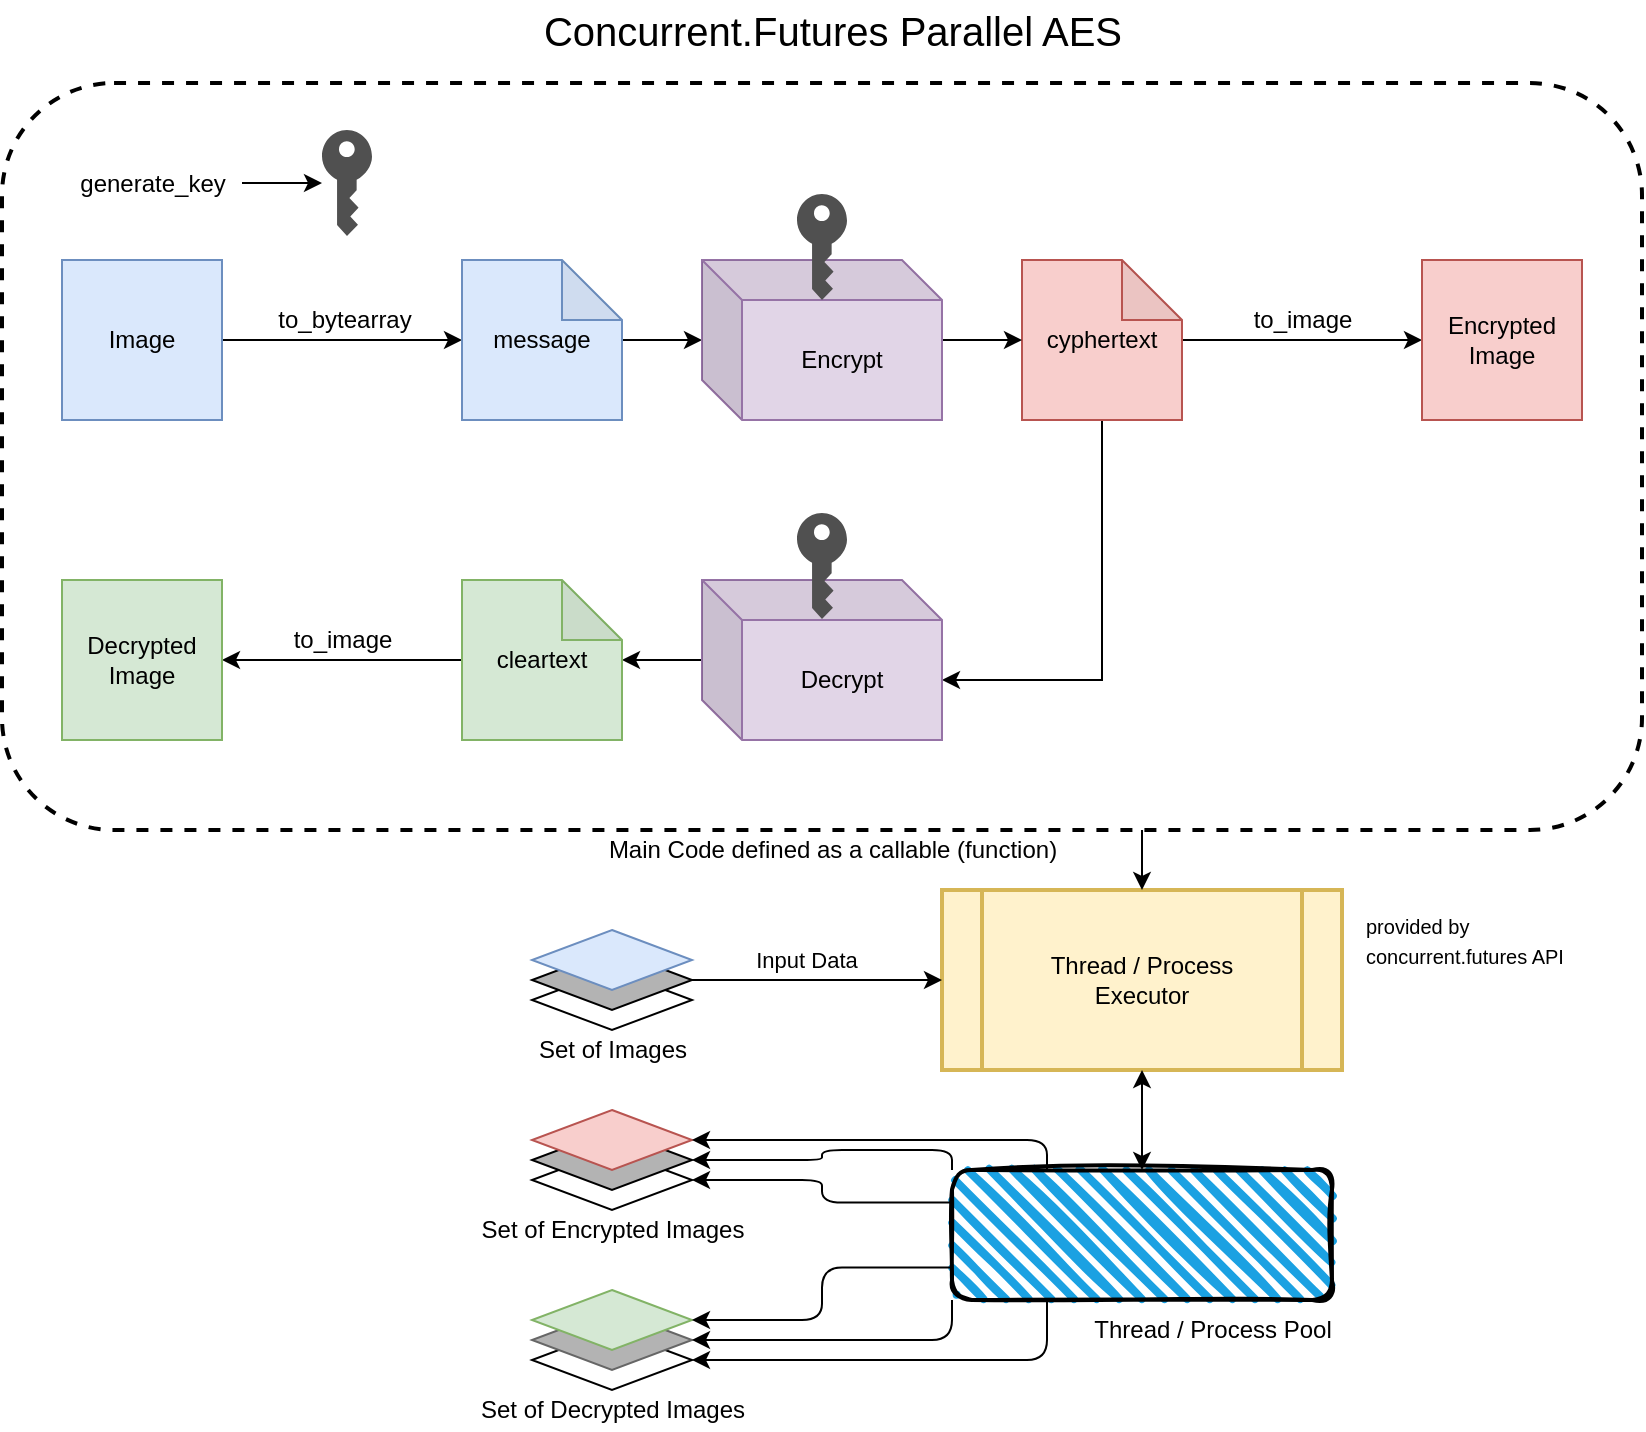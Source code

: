<mxfile version="13.7.9" type="device"><diagram id="JmxUM3bZw_PBMhff6s8-" name="Page-1"><mxGraphModel dx="1106" dy="852" grid="1" gridSize="10" guides="1" tooltips="1" connect="1" arrows="1" fold="1" page="1" pageScale="1" pageWidth="850" pageHeight="1100" math="0" shadow="0"><root><mxCell id="0"/><mxCell id="1" parent="0"/><mxCell id="Xk05J5NtcjNGEMalGmHU-5" value="" style="edgeStyle=orthogonalEdgeStyle;rounded=0;orthogonalLoop=1;jettySize=auto;html=1;" parent="1" source="Xk05J5NtcjNGEMalGmHU-1" target="Xk05J5NtcjNGEMalGmHU-4" edge="1"><mxGeometry relative="1" as="geometry"/></mxCell><mxCell id="Xk05J5NtcjNGEMalGmHU-15" value="to_bytearray" style="edgeLabel;html=1;align=center;verticalAlign=middle;resizable=0;points=[];fontSize=12;" parent="Xk05J5NtcjNGEMalGmHU-5" vertex="1" connectable="0"><mxGeometry x="0.025" relative="1" as="geometry"><mxPoint x="-1" y="-10" as="offset"/></mxGeometry></mxCell><mxCell id="Xk05J5NtcjNGEMalGmHU-1" value="Image" style="whiteSpace=wrap;html=1;aspect=fixed;fillColor=#dae8fc;strokeColor=#6c8ebf;" parent="1" vertex="1"><mxGeometry x="40" y="155" width="80" height="80" as="geometry"/></mxCell><mxCell id="Xk05J5NtcjNGEMalGmHU-21" value="" style="edgeStyle=orthogonalEdgeStyle;rounded=0;orthogonalLoop=1;jettySize=auto;html=1;fontSize=12;" parent="1" source="Xk05J5NtcjNGEMalGmHU-4" target="Xk05J5NtcjNGEMalGmHU-20" edge="1"><mxGeometry relative="1" as="geometry"/></mxCell><mxCell id="Xk05J5NtcjNGEMalGmHU-4" value="message" style="shape=note;whiteSpace=wrap;html=1;backgroundOutline=1;darkOpacity=0.05;fillColor=#dae8fc;strokeColor=#6c8ebf;" parent="1" vertex="1"><mxGeometry x="240" y="155" width="80" height="80" as="geometry"/></mxCell><mxCell id="Xk05J5NtcjNGEMalGmHU-6" value="" style="pointerEvents=1;shadow=0;dashed=0;html=1;strokeColor=none;fillColor=#505050;labelPosition=center;verticalLabelPosition=bottom;verticalAlign=top;outlineConnect=0;align=center;shape=mxgraph.office.security.key_permissions;" parent="1" vertex="1"><mxGeometry x="170" y="90" width="25" height="53" as="geometry"/></mxCell><mxCell id="Xk05J5NtcjNGEMalGmHU-9" value="" style="edgeStyle=orthogonalEdgeStyle;rounded=0;orthogonalLoop=1;jettySize=auto;html=1;" parent="1" source="Xk05J5NtcjNGEMalGmHU-7" target="Xk05J5NtcjNGEMalGmHU-6" edge="1"><mxGeometry relative="1" as="geometry"/></mxCell><mxCell id="Xk05J5NtcjNGEMalGmHU-7" value="generate_key" style="text;html=1;align=center;verticalAlign=middle;resizable=0;points=[];autosize=1;" parent="1" vertex="1"><mxGeometry x="40" y="106.5" width="90" height="20" as="geometry"/></mxCell><mxCell id="Xk05J5NtcjNGEMalGmHU-17" value="" style="edgeStyle=orthogonalEdgeStyle;rounded=0;orthogonalLoop=1;jettySize=auto;html=1;fontSize=12;" parent="1" source="Xk05J5NtcjNGEMalGmHU-13" target="Xk05J5NtcjNGEMalGmHU-16" edge="1"><mxGeometry relative="1" as="geometry"/></mxCell><mxCell id="Xk05J5NtcjNGEMalGmHU-28" style="edgeStyle=orthogonalEdgeStyle;rounded=0;orthogonalLoop=1;jettySize=auto;html=1;exitX=0.5;exitY=1;exitDx=0;exitDy=0;exitPerimeter=0;entryX=0;entryY=0;entryDx=120;entryDy=50;entryPerimeter=0;fontSize=12;" parent="1" source="Xk05J5NtcjNGEMalGmHU-13" target="Xk05J5NtcjNGEMalGmHU-27" edge="1"><mxGeometry relative="1" as="geometry"/></mxCell><mxCell id="Xk05J5NtcjNGEMalGmHU-13" value="cyphertext" style="shape=note;whiteSpace=wrap;html=1;backgroundOutline=1;darkOpacity=0.05;fontSize=12;fillColor=#f8cecc;strokeColor=#b85450;" parent="1" vertex="1"><mxGeometry x="520" y="155" width="80" height="80" as="geometry"/></mxCell><mxCell id="Xk05J5NtcjNGEMalGmHU-16" value="Encrypted&lt;br&gt;Image" style="whiteSpace=wrap;html=1;aspect=fixed;fontSize=12;fillColor=#f8cecc;strokeColor=#b85450;" parent="1" vertex="1"><mxGeometry x="720" y="155" width="80" height="80" as="geometry"/></mxCell><mxCell id="Xk05J5NtcjNGEMalGmHU-18" value="to_image" style="text;html=1;align=center;verticalAlign=middle;resizable=0;points=[];autosize=1;fontSize=12;" parent="1" vertex="1"><mxGeometry x="630" y="175" width="60" height="20" as="geometry"/></mxCell><mxCell id="Xk05J5NtcjNGEMalGmHU-22" value="" style="edgeStyle=orthogonalEdgeStyle;rounded=0;orthogonalLoop=1;jettySize=auto;html=1;fontSize=12;" parent="1" source="Xk05J5NtcjNGEMalGmHU-20" target="Xk05J5NtcjNGEMalGmHU-13" edge="1"><mxGeometry relative="1" as="geometry"/></mxCell><mxCell id="Xk05J5NtcjNGEMalGmHU-20" value="Encrypt" style="shape=cube;whiteSpace=wrap;html=1;boundedLbl=1;backgroundOutline=1;darkOpacity=0.05;darkOpacity2=0.1;fontSize=12;fillColor=#e1d5e7;strokeColor=#9673a6;" parent="1" vertex="1"><mxGeometry x="360" y="155" width="120" height="80" as="geometry"/></mxCell><mxCell id="Xk05J5NtcjNGEMalGmHU-31" value="" style="edgeStyle=orthogonalEdgeStyle;rounded=0;orthogonalLoop=1;jettySize=auto;html=1;fontSize=12;" parent="1" source="Xk05J5NtcjNGEMalGmHU-27" target="Xk05J5NtcjNGEMalGmHU-30" edge="1"><mxGeometry relative="1" as="geometry"/></mxCell><mxCell id="Xk05J5NtcjNGEMalGmHU-27" value="Decrypt" style="shape=cube;whiteSpace=wrap;html=1;boundedLbl=1;backgroundOutline=1;darkOpacity=0.05;darkOpacity2=0.1;fontSize=12;fillColor=#e1d5e7;strokeColor=#9673a6;" parent="1" vertex="1"><mxGeometry x="360" y="315" width="120" height="80" as="geometry"/></mxCell><mxCell id="Xk05J5NtcjNGEMalGmHU-33" value="" style="edgeStyle=orthogonalEdgeStyle;rounded=0;orthogonalLoop=1;jettySize=auto;html=1;fontSize=12;" parent="1" source="Xk05J5NtcjNGEMalGmHU-30" target="Xk05J5NtcjNGEMalGmHU-32" edge="1"><mxGeometry relative="1" as="geometry"/></mxCell><mxCell id="Xk05J5NtcjNGEMalGmHU-34" value="to_image" style="edgeLabel;html=1;align=center;verticalAlign=middle;resizable=0;points=[];fontSize=12;" parent="Xk05J5NtcjNGEMalGmHU-33" vertex="1" connectable="0"><mxGeometry x="-0.061" y="1" relative="1" as="geometry"><mxPoint x="-3.5" y="-11" as="offset"/></mxGeometry></mxCell><mxCell id="Xk05J5NtcjNGEMalGmHU-30" value="cleartext" style="shape=note;whiteSpace=wrap;html=1;backgroundOutline=1;darkOpacity=0.05;fillColor=#d5e8d4;strokeColor=#82b366;" parent="1" vertex="1"><mxGeometry x="240" y="315" width="80" height="80" as="geometry"/></mxCell><mxCell id="Xk05J5NtcjNGEMalGmHU-32" value="Decrypted Image" style="whiteSpace=wrap;html=1;aspect=fixed;fillColor=#d5e8d4;strokeColor=#82b366;" parent="1" vertex="1"><mxGeometry x="40" y="315" width="80" height="80" as="geometry"/></mxCell><mxCell id="Xk05J5NtcjNGEMalGmHU-35" value="Concurrent.Futures Parallel AES" style="text;html=1;align=center;verticalAlign=middle;resizable=0;points=[];autosize=1;fontSize=20;" parent="1" vertex="1"><mxGeometry x="275" y="25" width="300" height="30" as="geometry"/></mxCell><mxCell id="Xk05J5NtcjNGEMalGmHU-39" value="" style="pointerEvents=1;shadow=0;dashed=0;html=1;strokeColor=none;fillColor=#505050;labelPosition=center;verticalLabelPosition=bottom;verticalAlign=top;outlineConnect=0;align=center;shape=mxgraph.office.security.key_permissions;" parent="1" vertex="1"><mxGeometry x="407.5" y="122" width="25" height="53" as="geometry"/></mxCell><mxCell id="Xk05J5NtcjNGEMalGmHU-40" value="" style="pointerEvents=1;shadow=0;dashed=0;html=1;strokeColor=none;fillColor=#505050;labelPosition=center;verticalLabelPosition=bottom;verticalAlign=top;outlineConnect=0;align=center;shape=mxgraph.office.security.key_permissions;" parent="1" vertex="1"><mxGeometry x="407.5" y="281.5" width="25" height="53" as="geometry"/></mxCell><mxCell id="gBEPJGClyVgeNjWtlVU_-1" value="" style="rounded=1;whiteSpace=wrap;html=1;fillColor=none;dashed=1;strokeWidth=2;" vertex="1" parent="1"><mxGeometry x="10" y="66.5" width="820" height="373.5" as="geometry"/></mxCell><mxCell id="gBEPJGClyVgeNjWtlVU_-15" value="" style="rhombus;whiteSpace=wrap;html=1;fillColor=#ffffff;" vertex="1" parent="1"><mxGeometry x="275" y="510" width="80" height="30" as="geometry"/></mxCell><mxCell id="gBEPJGClyVgeNjWtlVU_-18" value="" style="rhombus;whiteSpace=wrap;html=1;fillColor=#B3B3B3;" vertex="1" parent="1"><mxGeometry x="275" y="500" width="80" height="30" as="geometry"/></mxCell><mxCell id="gBEPJGClyVgeNjWtlVU_-20" value="" style="rhombus;whiteSpace=wrap;html=1;fillColor=#dae8fc;strokeColor=#6c8ebf;" vertex="1" parent="1"><mxGeometry x="275" y="490" width="80" height="30" as="geometry"/></mxCell><mxCell id="gBEPJGClyVgeNjWtlVU_-21" value="" style="rounded=1;whiteSpace=wrap;html=1;strokeWidth=2;fillWeight=4;hachureGap=8;hachureAngle=45;fillColor=#1ba1e2;sketch=1;" vertex="1" parent="1"><mxGeometry x="485" y="610" width="190" height="65" as="geometry"/></mxCell><mxCell id="gBEPJGClyVgeNjWtlVU_-22" value="Thread / Process Pool" style="text;html=1;align=center;verticalAlign=middle;resizable=0;points=[];autosize=1;" vertex="1" parent="1"><mxGeometry x="550" y="680" width="130" height="20" as="geometry"/></mxCell><mxCell id="gBEPJGClyVgeNjWtlVU_-23" value="Set of Images" style="text;html=1;align=center;verticalAlign=middle;resizable=0;points=[];autosize=1;" vertex="1" parent="1"><mxGeometry x="270" y="540" width="90" height="20" as="geometry"/></mxCell><mxCell id="gBEPJGClyVgeNjWtlVU_-24" value="Main Code defined as a callable (function)" style="text;html=1;align=center;verticalAlign=middle;resizable=0;points=[];autosize=1;" vertex="1" parent="1"><mxGeometry x="305" y="440" width="240" height="20" as="geometry"/></mxCell><mxCell id="gBEPJGClyVgeNjWtlVU_-27" value="Thread / Process&lt;br&gt;Executor" style="shape=process;whiteSpace=wrap;html=1;backgroundOutline=1;strokeWidth=2;fillColor=#fff2cc;strokeColor=#d6b656;" vertex="1" parent="1"><mxGeometry x="480" y="470" width="200" height="90" as="geometry"/></mxCell><mxCell id="gBEPJGClyVgeNjWtlVU_-28" value="&lt;font style=&quot;font-size: 10px&quot;&gt;provided by&lt;br&gt;concurrent.futures API&lt;/font&gt;" style="text;html=1;align=left;verticalAlign=middle;resizable=0;points=[];autosize=1;" vertex="1" parent="1"><mxGeometry x="690" y="480" width="110" height="30" as="geometry"/></mxCell><mxCell id="gBEPJGClyVgeNjWtlVU_-29" value="" style="endArrow=classic;html=1;entryX=0.5;entryY=0;entryDx=0;entryDy=0;" edge="1" parent="1" target="gBEPJGClyVgeNjWtlVU_-27"><mxGeometry width="50" height="50" relative="1" as="geometry"><mxPoint x="580" y="440" as="sourcePoint"/><mxPoint x="450" y="400" as="targetPoint"/></mxGeometry></mxCell><mxCell id="gBEPJGClyVgeNjWtlVU_-30" value="" style="endArrow=classic;html=1;exitX=1;exitY=0.5;exitDx=0;exitDy=0;entryX=0;entryY=0.5;entryDx=0;entryDy=0;" edge="1" parent="1" source="gBEPJGClyVgeNjWtlVU_-18" target="gBEPJGClyVgeNjWtlVU_-27"><mxGeometry width="50" height="50" relative="1" as="geometry"><mxPoint x="400" y="450" as="sourcePoint"/><mxPoint x="450" y="400" as="targetPoint"/></mxGeometry></mxCell><mxCell id="gBEPJGClyVgeNjWtlVU_-48" value="Input Data" style="edgeLabel;html=1;align=center;verticalAlign=middle;resizable=0;points=[];" vertex="1" connectable="0" parent="gBEPJGClyVgeNjWtlVU_-30"><mxGeometry x="-0.088" y="-1" relative="1" as="geometry"><mxPoint y="-11" as="offset"/></mxGeometry></mxCell><mxCell id="gBEPJGClyVgeNjWtlVU_-31" value="" style="rhombus;whiteSpace=wrap;html=1;fillColor=#ffffff;" vertex="1" parent="1"><mxGeometry x="275" y="600" width="80" height="30" as="geometry"/></mxCell><mxCell id="gBEPJGClyVgeNjWtlVU_-32" value="" style="rhombus;whiteSpace=wrap;html=1;fillColor=#B3B3B3;" vertex="1" parent="1"><mxGeometry x="275" y="590" width="80" height="30" as="geometry"/></mxCell><mxCell id="gBEPJGClyVgeNjWtlVU_-33" value="" style="rhombus;whiteSpace=wrap;html=1;fillColor=#f8cecc;strokeColor=#b85450;" vertex="1" parent="1"><mxGeometry x="275" y="580" width="80" height="30" as="geometry"/></mxCell><mxCell id="gBEPJGClyVgeNjWtlVU_-34" value="Set of Encrypted Images" style="text;html=1;align=center;verticalAlign=middle;resizable=0;points=[];autosize=1;" vertex="1" parent="1"><mxGeometry x="240" y="630" width="150" height="20" as="geometry"/></mxCell><mxCell id="gBEPJGClyVgeNjWtlVU_-35" value="" style="rhombus;whiteSpace=wrap;html=1;fillColor=#ffffff;" vertex="1" parent="1"><mxGeometry x="275" y="690" width="80" height="30" as="geometry"/></mxCell><mxCell id="gBEPJGClyVgeNjWtlVU_-36" value="" style="rhombus;whiteSpace=wrap;html=1;strokeColor=#666666;fontColor=#333333;fillColor=#B3B3B3;" vertex="1" parent="1"><mxGeometry x="275" y="680" width="80" height="30" as="geometry"/></mxCell><mxCell id="gBEPJGClyVgeNjWtlVU_-37" value="" style="rhombus;whiteSpace=wrap;html=1;fillColor=#d5e8d4;strokeColor=#82b366;" vertex="1" parent="1"><mxGeometry x="275" y="670" width="80" height="30" as="geometry"/></mxCell><mxCell id="gBEPJGClyVgeNjWtlVU_-38" value="Set of Decrypted Images" style="text;html=1;align=center;verticalAlign=middle;resizable=0;points=[];autosize=1;" vertex="1" parent="1"><mxGeometry x="240" y="720" width="150" height="20" as="geometry"/></mxCell><mxCell id="gBEPJGClyVgeNjWtlVU_-39" value="" style="endArrow=classic;html=1;exitX=0;exitY=0.25;exitDx=0;exitDy=0;entryX=1;entryY=0.5;entryDx=0;entryDy=0;edgeStyle=orthogonalEdgeStyle;" edge="1" parent="1" source="gBEPJGClyVgeNjWtlVU_-21" target="gBEPJGClyVgeNjWtlVU_-31"><mxGeometry width="50" height="50" relative="1" as="geometry"><mxPoint x="400" y="450" as="sourcePoint"/><mxPoint x="450" y="400" as="targetPoint"/></mxGeometry></mxCell><mxCell id="gBEPJGClyVgeNjWtlVU_-40" value="" style="endArrow=classic;html=1;exitX=0;exitY=0;exitDx=0;exitDy=0;entryX=1;entryY=0.5;entryDx=0;entryDy=0;edgeStyle=orthogonalEdgeStyle;" edge="1" parent="1" source="gBEPJGClyVgeNjWtlVU_-21" target="gBEPJGClyVgeNjWtlVU_-32"><mxGeometry width="50" height="50" relative="1" as="geometry"><mxPoint x="400" y="450" as="sourcePoint"/><mxPoint x="450" y="400" as="targetPoint"/></mxGeometry></mxCell><mxCell id="gBEPJGClyVgeNjWtlVU_-42" value="" style="endArrow=classic;startArrow=classic;html=1;exitX=0.5;exitY=0;exitDx=0;exitDy=0;" edge="1" parent="1" source="gBEPJGClyVgeNjWtlVU_-21" target="gBEPJGClyVgeNjWtlVU_-27"><mxGeometry width="50" height="50" relative="1" as="geometry"><mxPoint x="400" y="450" as="sourcePoint"/><mxPoint x="450" y="400" as="targetPoint"/></mxGeometry></mxCell><mxCell id="gBEPJGClyVgeNjWtlVU_-44" value="" style="endArrow=classic;html=1;exitX=0.25;exitY=0;exitDx=0;exitDy=0;entryX=1;entryY=0.5;entryDx=0;entryDy=0;edgeStyle=orthogonalEdgeStyle;" edge="1" parent="1" source="gBEPJGClyVgeNjWtlVU_-21" target="gBEPJGClyVgeNjWtlVU_-33"><mxGeometry width="50" height="50" relative="1" as="geometry"><mxPoint x="400" y="450" as="sourcePoint"/><mxPoint x="450" y="400" as="targetPoint"/></mxGeometry></mxCell><mxCell id="gBEPJGClyVgeNjWtlVU_-45" value="" style="endArrow=classic;html=1;exitX=0;exitY=0.75;exitDx=0;exitDy=0;entryX=1;entryY=0.5;entryDx=0;entryDy=0;edgeStyle=orthogonalEdgeStyle;" edge="1" parent="1" source="gBEPJGClyVgeNjWtlVU_-21" target="gBEPJGClyVgeNjWtlVU_-37"><mxGeometry width="50" height="50" relative="1" as="geometry"><mxPoint x="495" y="636.25" as="sourcePoint"/><mxPoint x="365" y="625" as="targetPoint"/></mxGeometry></mxCell><mxCell id="gBEPJGClyVgeNjWtlVU_-46" value="" style="endArrow=classic;html=1;exitX=0;exitY=1;exitDx=0;exitDy=0;entryX=1;entryY=0.5;entryDx=0;entryDy=0;edgeStyle=orthogonalEdgeStyle;" edge="1" parent="1" source="gBEPJGClyVgeNjWtlVU_-21" target="gBEPJGClyVgeNjWtlVU_-36"><mxGeometry width="50" height="50" relative="1" as="geometry"><mxPoint x="495" y="668.75" as="sourcePoint"/><mxPoint x="365" y="695" as="targetPoint"/></mxGeometry></mxCell><mxCell id="gBEPJGClyVgeNjWtlVU_-47" value="" style="endArrow=classic;html=1;exitX=0.25;exitY=1;exitDx=0;exitDy=0;entryX=1;entryY=0.5;entryDx=0;entryDy=0;edgeStyle=orthogonalEdgeStyle;" edge="1" parent="1" source="gBEPJGClyVgeNjWtlVU_-21" target="gBEPJGClyVgeNjWtlVU_-35"><mxGeometry width="50" height="50" relative="1" as="geometry"><mxPoint x="495" y="685" as="sourcePoint"/><mxPoint x="365" y="705" as="targetPoint"/></mxGeometry></mxCell></root></mxGraphModel></diagram></mxfile>